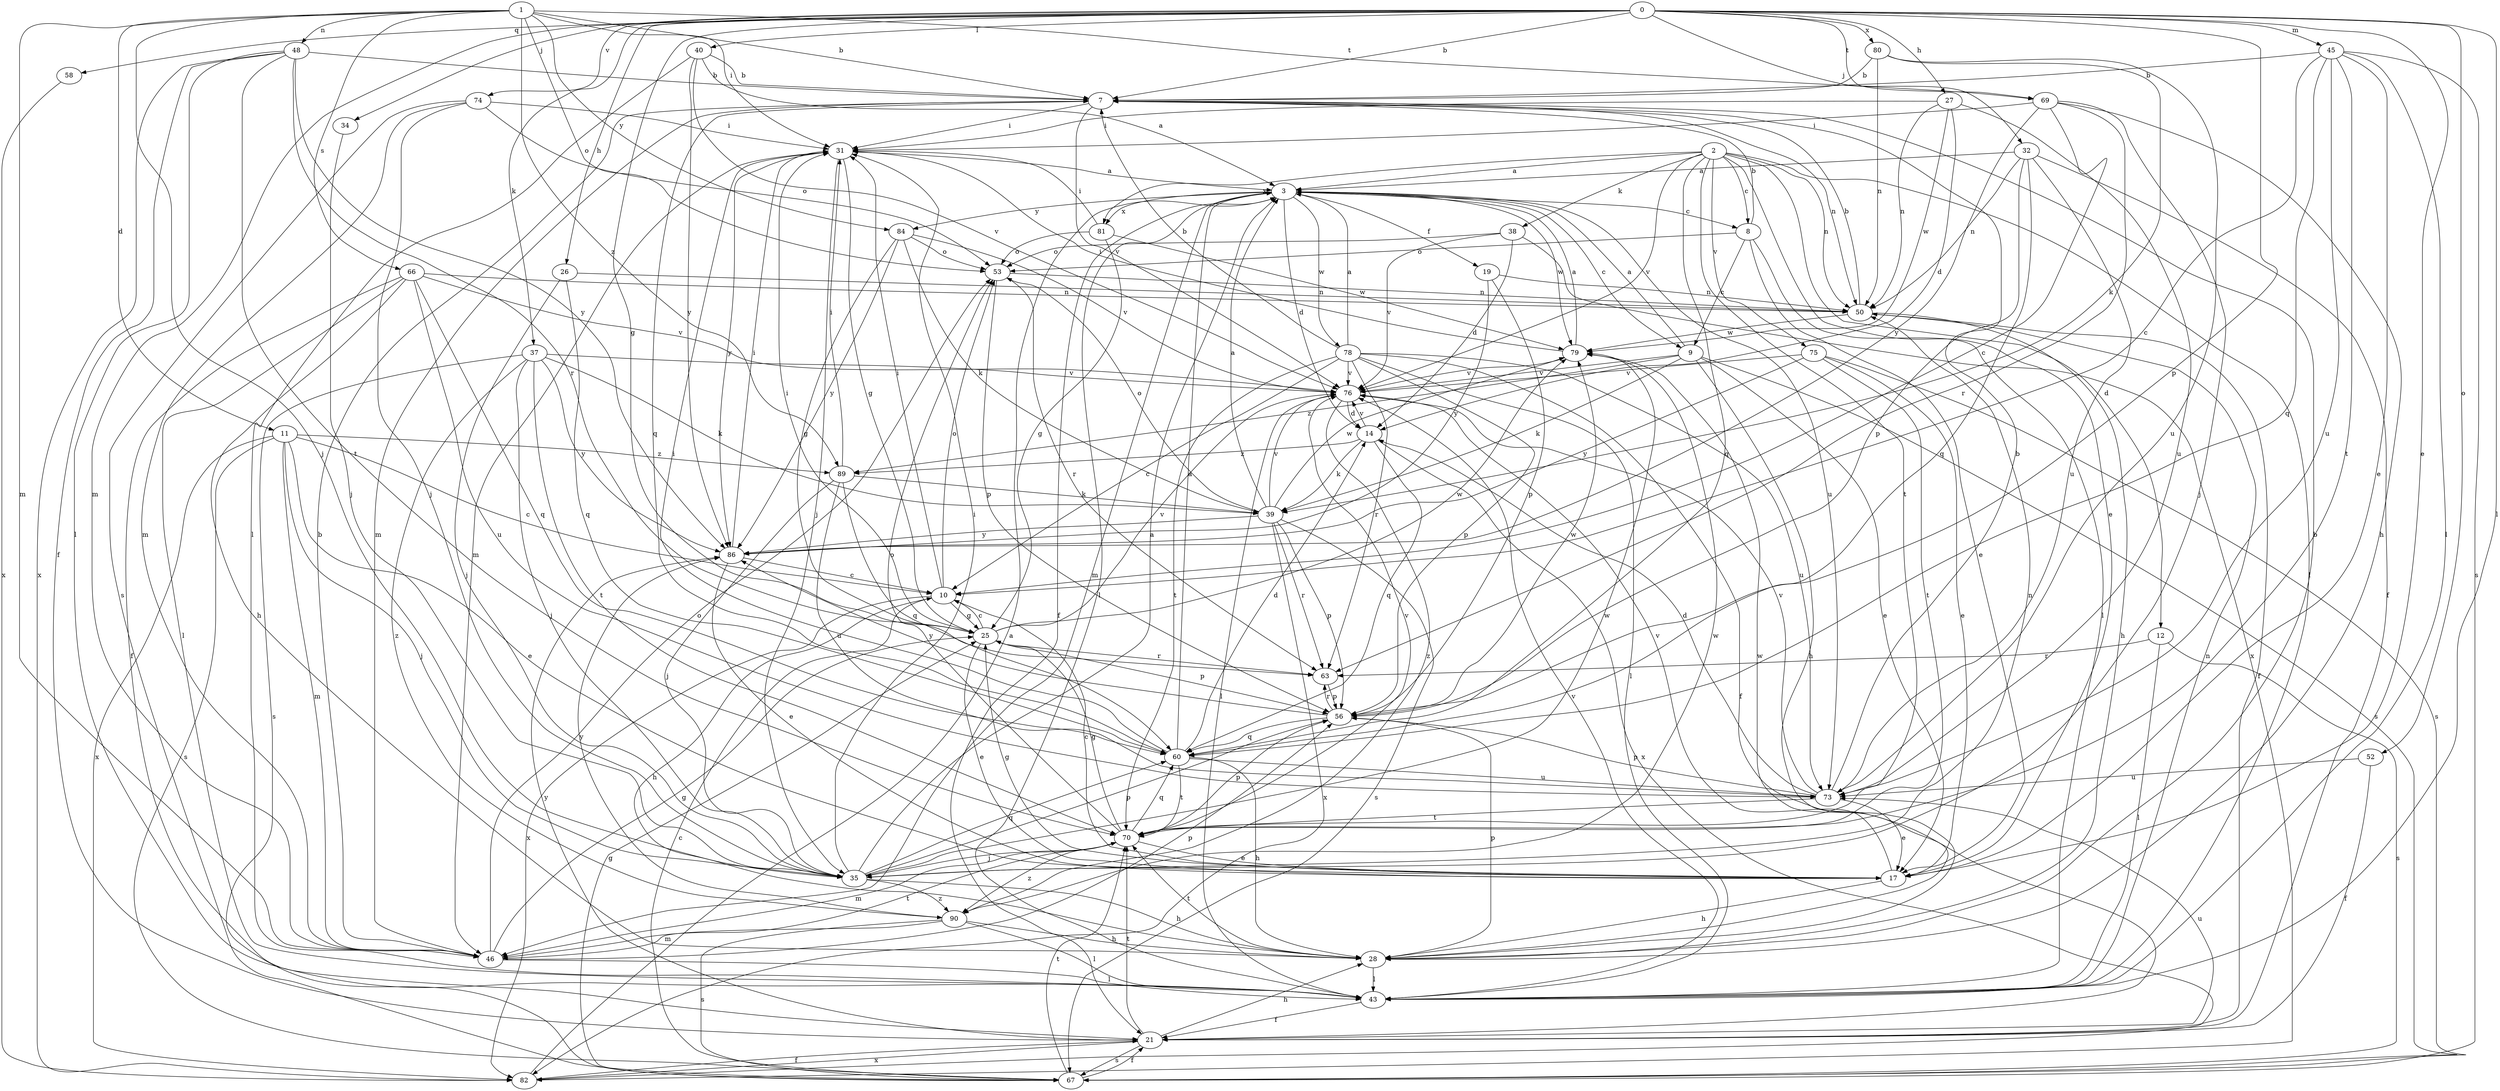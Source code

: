 strict digraph  {
0;
1;
2;
3;
7;
8;
9;
10;
11;
12;
14;
17;
19;
21;
25;
26;
27;
28;
31;
32;
34;
35;
37;
38;
39;
40;
43;
45;
46;
48;
50;
52;
53;
56;
58;
60;
63;
66;
67;
69;
70;
73;
74;
75;
76;
78;
79;
80;
81;
82;
84;
86;
89;
90;
0 -> 7  [label=b];
0 -> 17  [label=e];
0 -> 25  [label=g];
0 -> 26  [label=h];
0 -> 27  [label=h];
0 -> 32  [label=j];
0 -> 34  [label=j];
0 -> 37  [label=k];
0 -> 40  [label=l];
0 -> 43  [label=l];
0 -> 45  [label=m];
0 -> 46  [label=m];
0 -> 52  [label=o];
0 -> 56  [label=p];
0 -> 58  [label=q];
0 -> 69  [label=t];
0 -> 74  [label=v];
0 -> 80  [label=x];
1 -> 7  [label=b];
1 -> 11  [label=d];
1 -> 31  [label=i];
1 -> 35  [label=j];
1 -> 46  [label=m];
1 -> 48  [label=n];
1 -> 53  [label=o];
1 -> 66  [label=s];
1 -> 69  [label=t];
1 -> 84  [label=y];
1 -> 89  [label=z];
2 -> 3  [label=a];
2 -> 8  [label=c];
2 -> 12  [label=d];
2 -> 17  [label=e];
2 -> 38  [label=k];
2 -> 43  [label=l];
2 -> 50  [label=n];
2 -> 60  [label=q];
2 -> 70  [label=t];
2 -> 75  [label=v];
2 -> 76  [label=v];
2 -> 81  [label=x];
3 -> 8  [label=c];
3 -> 9  [label=c];
3 -> 14  [label=d];
3 -> 19  [label=f];
3 -> 21  [label=f];
3 -> 43  [label=l];
3 -> 46  [label=m];
3 -> 73  [label=u];
3 -> 78  [label=w];
3 -> 79  [label=w];
3 -> 81  [label=x];
3 -> 84  [label=y];
7 -> 31  [label=i];
7 -> 46  [label=m];
7 -> 50  [label=n];
7 -> 60  [label=q];
7 -> 76  [label=v];
8 -> 7  [label=b];
8 -> 9  [label=c];
8 -> 17  [label=e];
8 -> 43  [label=l];
8 -> 53  [label=o];
9 -> 3  [label=a];
9 -> 17  [label=e];
9 -> 28  [label=h];
9 -> 39  [label=k];
9 -> 67  [label=s];
9 -> 76  [label=v];
9 -> 89  [label=z];
10 -> 25  [label=g];
10 -> 28  [label=h];
10 -> 31  [label=i];
10 -> 53  [label=o];
10 -> 82  [label=x];
11 -> 10  [label=c];
11 -> 17  [label=e];
11 -> 35  [label=j];
11 -> 46  [label=m];
11 -> 67  [label=s];
11 -> 82  [label=x];
11 -> 89  [label=z];
12 -> 43  [label=l];
12 -> 63  [label=r];
12 -> 67  [label=s];
14 -> 39  [label=k];
14 -> 60  [label=q];
14 -> 76  [label=v];
14 -> 82  [label=x];
14 -> 89  [label=z];
17 -> 10  [label=c];
17 -> 25  [label=g];
17 -> 28  [label=h];
17 -> 76  [label=v];
19 -> 50  [label=n];
19 -> 56  [label=p];
19 -> 86  [label=y];
21 -> 28  [label=h];
21 -> 67  [label=s];
21 -> 70  [label=t];
21 -> 73  [label=u];
21 -> 82  [label=x];
21 -> 86  [label=y];
25 -> 10  [label=c];
25 -> 17  [label=e];
25 -> 31  [label=i];
25 -> 56  [label=p];
25 -> 63  [label=r];
25 -> 76  [label=v];
25 -> 79  [label=w];
26 -> 35  [label=j];
26 -> 50  [label=n];
26 -> 60  [label=q];
27 -> 14  [label=d];
27 -> 31  [label=i];
27 -> 50  [label=n];
27 -> 73  [label=u];
27 -> 79  [label=w];
28 -> 7  [label=b];
28 -> 43  [label=l];
28 -> 56  [label=p];
28 -> 70  [label=t];
28 -> 79  [label=w];
31 -> 3  [label=a];
31 -> 25  [label=g];
31 -> 35  [label=j];
31 -> 46  [label=m];
31 -> 86  [label=y];
32 -> 3  [label=a];
32 -> 21  [label=f];
32 -> 50  [label=n];
32 -> 56  [label=p];
32 -> 60  [label=q];
32 -> 73  [label=u];
34 -> 35  [label=j];
35 -> 3  [label=a];
35 -> 28  [label=h];
35 -> 31  [label=i];
35 -> 50  [label=n];
35 -> 56  [label=p];
35 -> 60  [label=q];
35 -> 79  [label=w];
35 -> 90  [label=z];
37 -> 35  [label=j];
37 -> 39  [label=k];
37 -> 67  [label=s];
37 -> 70  [label=t];
37 -> 76  [label=v];
37 -> 86  [label=y];
37 -> 90  [label=z];
38 -> 14  [label=d];
38 -> 53  [label=o];
38 -> 76  [label=v];
38 -> 82  [label=x];
39 -> 3  [label=a];
39 -> 53  [label=o];
39 -> 56  [label=p];
39 -> 63  [label=r];
39 -> 67  [label=s];
39 -> 76  [label=v];
39 -> 79  [label=w];
39 -> 82  [label=x];
39 -> 86  [label=y];
40 -> 3  [label=a];
40 -> 7  [label=b];
40 -> 43  [label=l];
40 -> 76  [label=v];
40 -> 86  [label=y];
43 -> 21  [label=f];
43 -> 50  [label=n];
43 -> 76  [label=v];
45 -> 7  [label=b];
45 -> 10  [label=c];
45 -> 17  [label=e];
45 -> 43  [label=l];
45 -> 60  [label=q];
45 -> 67  [label=s];
45 -> 70  [label=t];
45 -> 73  [label=u];
46 -> 7  [label=b];
46 -> 25  [label=g];
46 -> 43  [label=l];
46 -> 53  [label=o];
46 -> 56  [label=p];
46 -> 70  [label=t];
48 -> 7  [label=b];
48 -> 21  [label=f];
48 -> 43  [label=l];
48 -> 63  [label=r];
48 -> 70  [label=t];
48 -> 82  [label=x];
48 -> 86  [label=y];
50 -> 7  [label=b];
50 -> 21  [label=f];
50 -> 28  [label=h];
50 -> 79  [label=w];
52 -> 21  [label=f];
52 -> 73  [label=u];
53 -> 50  [label=n];
53 -> 56  [label=p];
53 -> 63  [label=r];
56 -> 60  [label=q];
56 -> 63  [label=r];
56 -> 79  [label=w];
56 -> 86  [label=y];
58 -> 82  [label=x];
60 -> 3  [label=a];
60 -> 14  [label=d];
60 -> 28  [label=h];
60 -> 31  [label=i];
60 -> 70  [label=t];
60 -> 73  [label=u];
63 -> 56  [label=p];
66 -> 21  [label=f];
66 -> 28  [label=h];
66 -> 43  [label=l];
66 -> 50  [label=n];
66 -> 60  [label=q];
66 -> 73  [label=u];
66 -> 76  [label=v];
67 -> 10  [label=c];
67 -> 21  [label=f];
67 -> 25  [label=g];
67 -> 70  [label=t];
69 -> 10  [label=c];
69 -> 28  [label=h];
69 -> 31  [label=i];
69 -> 35  [label=j];
69 -> 63  [label=r];
69 -> 86  [label=y];
70 -> 17  [label=e];
70 -> 25  [label=g];
70 -> 35  [label=j];
70 -> 46  [label=m];
70 -> 53  [label=o];
70 -> 56  [label=p];
70 -> 60  [label=q];
70 -> 76  [label=v];
70 -> 90  [label=z];
73 -> 7  [label=b];
73 -> 14  [label=d];
73 -> 17  [label=e];
73 -> 56  [label=p];
73 -> 70  [label=t];
73 -> 76  [label=v];
74 -> 31  [label=i];
74 -> 35  [label=j];
74 -> 46  [label=m];
74 -> 53  [label=o];
74 -> 67  [label=s];
75 -> 17  [label=e];
75 -> 67  [label=s];
75 -> 70  [label=t];
75 -> 76  [label=v];
75 -> 86  [label=y];
76 -> 14  [label=d];
76 -> 43  [label=l];
76 -> 90  [label=z];
78 -> 3  [label=a];
78 -> 7  [label=b];
78 -> 10  [label=c];
78 -> 21  [label=f];
78 -> 43  [label=l];
78 -> 56  [label=p];
78 -> 63  [label=r];
78 -> 70  [label=t];
78 -> 73  [label=u];
78 -> 76  [label=v];
79 -> 3  [label=a];
79 -> 31  [label=i];
79 -> 76  [label=v];
80 -> 7  [label=b];
80 -> 39  [label=k];
80 -> 50  [label=n];
80 -> 73  [label=u];
81 -> 25  [label=g];
81 -> 31  [label=i];
81 -> 53  [label=o];
81 -> 79  [label=w];
82 -> 3  [label=a];
82 -> 21  [label=f];
84 -> 25  [label=g];
84 -> 39  [label=k];
84 -> 53  [label=o];
84 -> 76  [label=v];
84 -> 86  [label=y];
86 -> 10  [label=c];
86 -> 17  [label=e];
86 -> 31  [label=i];
89 -> 31  [label=i];
89 -> 35  [label=j];
89 -> 39  [label=k];
89 -> 60  [label=q];
89 -> 73  [label=u];
90 -> 28  [label=h];
90 -> 43  [label=l];
90 -> 46  [label=m];
90 -> 67  [label=s];
90 -> 79  [label=w];
90 -> 86  [label=y];
}
